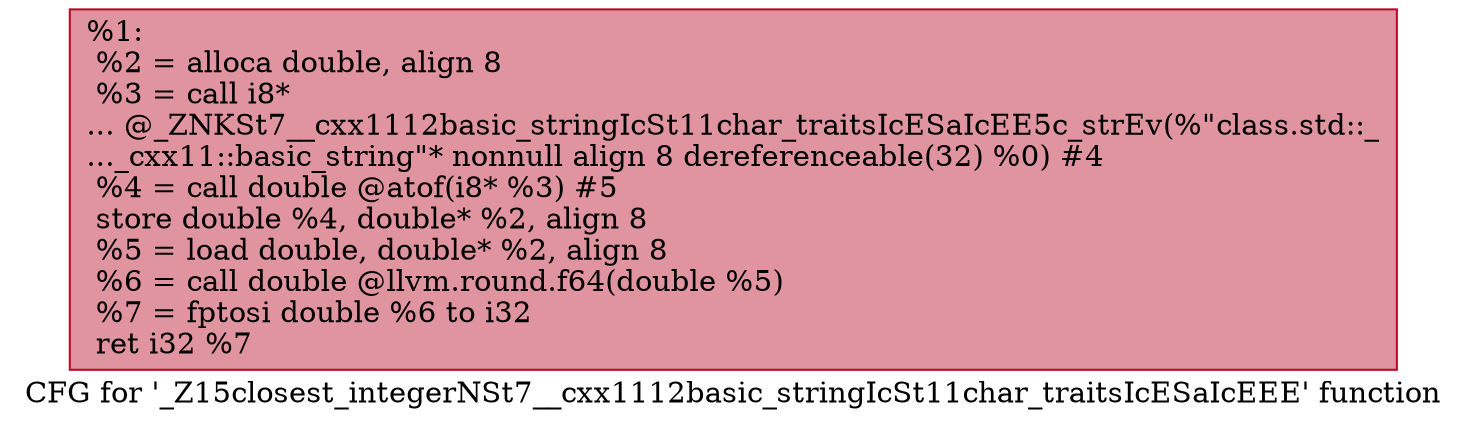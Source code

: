 digraph "CFG for '_Z15closest_integerNSt7__cxx1112basic_stringIcSt11char_traitsIcESaIcEEE' function" {
	label="CFG for '_Z15closest_integerNSt7__cxx1112basic_stringIcSt11char_traitsIcESaIcEEE' function";

	Node0x55cd96ff0ad0 [shape=record,color="#b70d28ff", style=filled, fillcolor="#b70d2870",label="{%1:\l  %2 = alloca double, align 8\l  %3 = call i8*\l... @_ZNKSt7__cxx1112basic_stringIcSt11char_traitsIcESaIcEE5c_strEv(%\"class.std::_\l..._cxx11::basic_string\"* nonnull align 8 dereferenceable(32) %0) #4\l  %4 = call double @atof(i8* %3) #5\l  store double %4, double* %2, align 8\l  %5 = load double, double* %2, align 8\l  %6 = call double @llvm.round.f64(double %5)\l  %7 = fptosi double %6 to i32\l  ret i32 %7\l}"];
}
